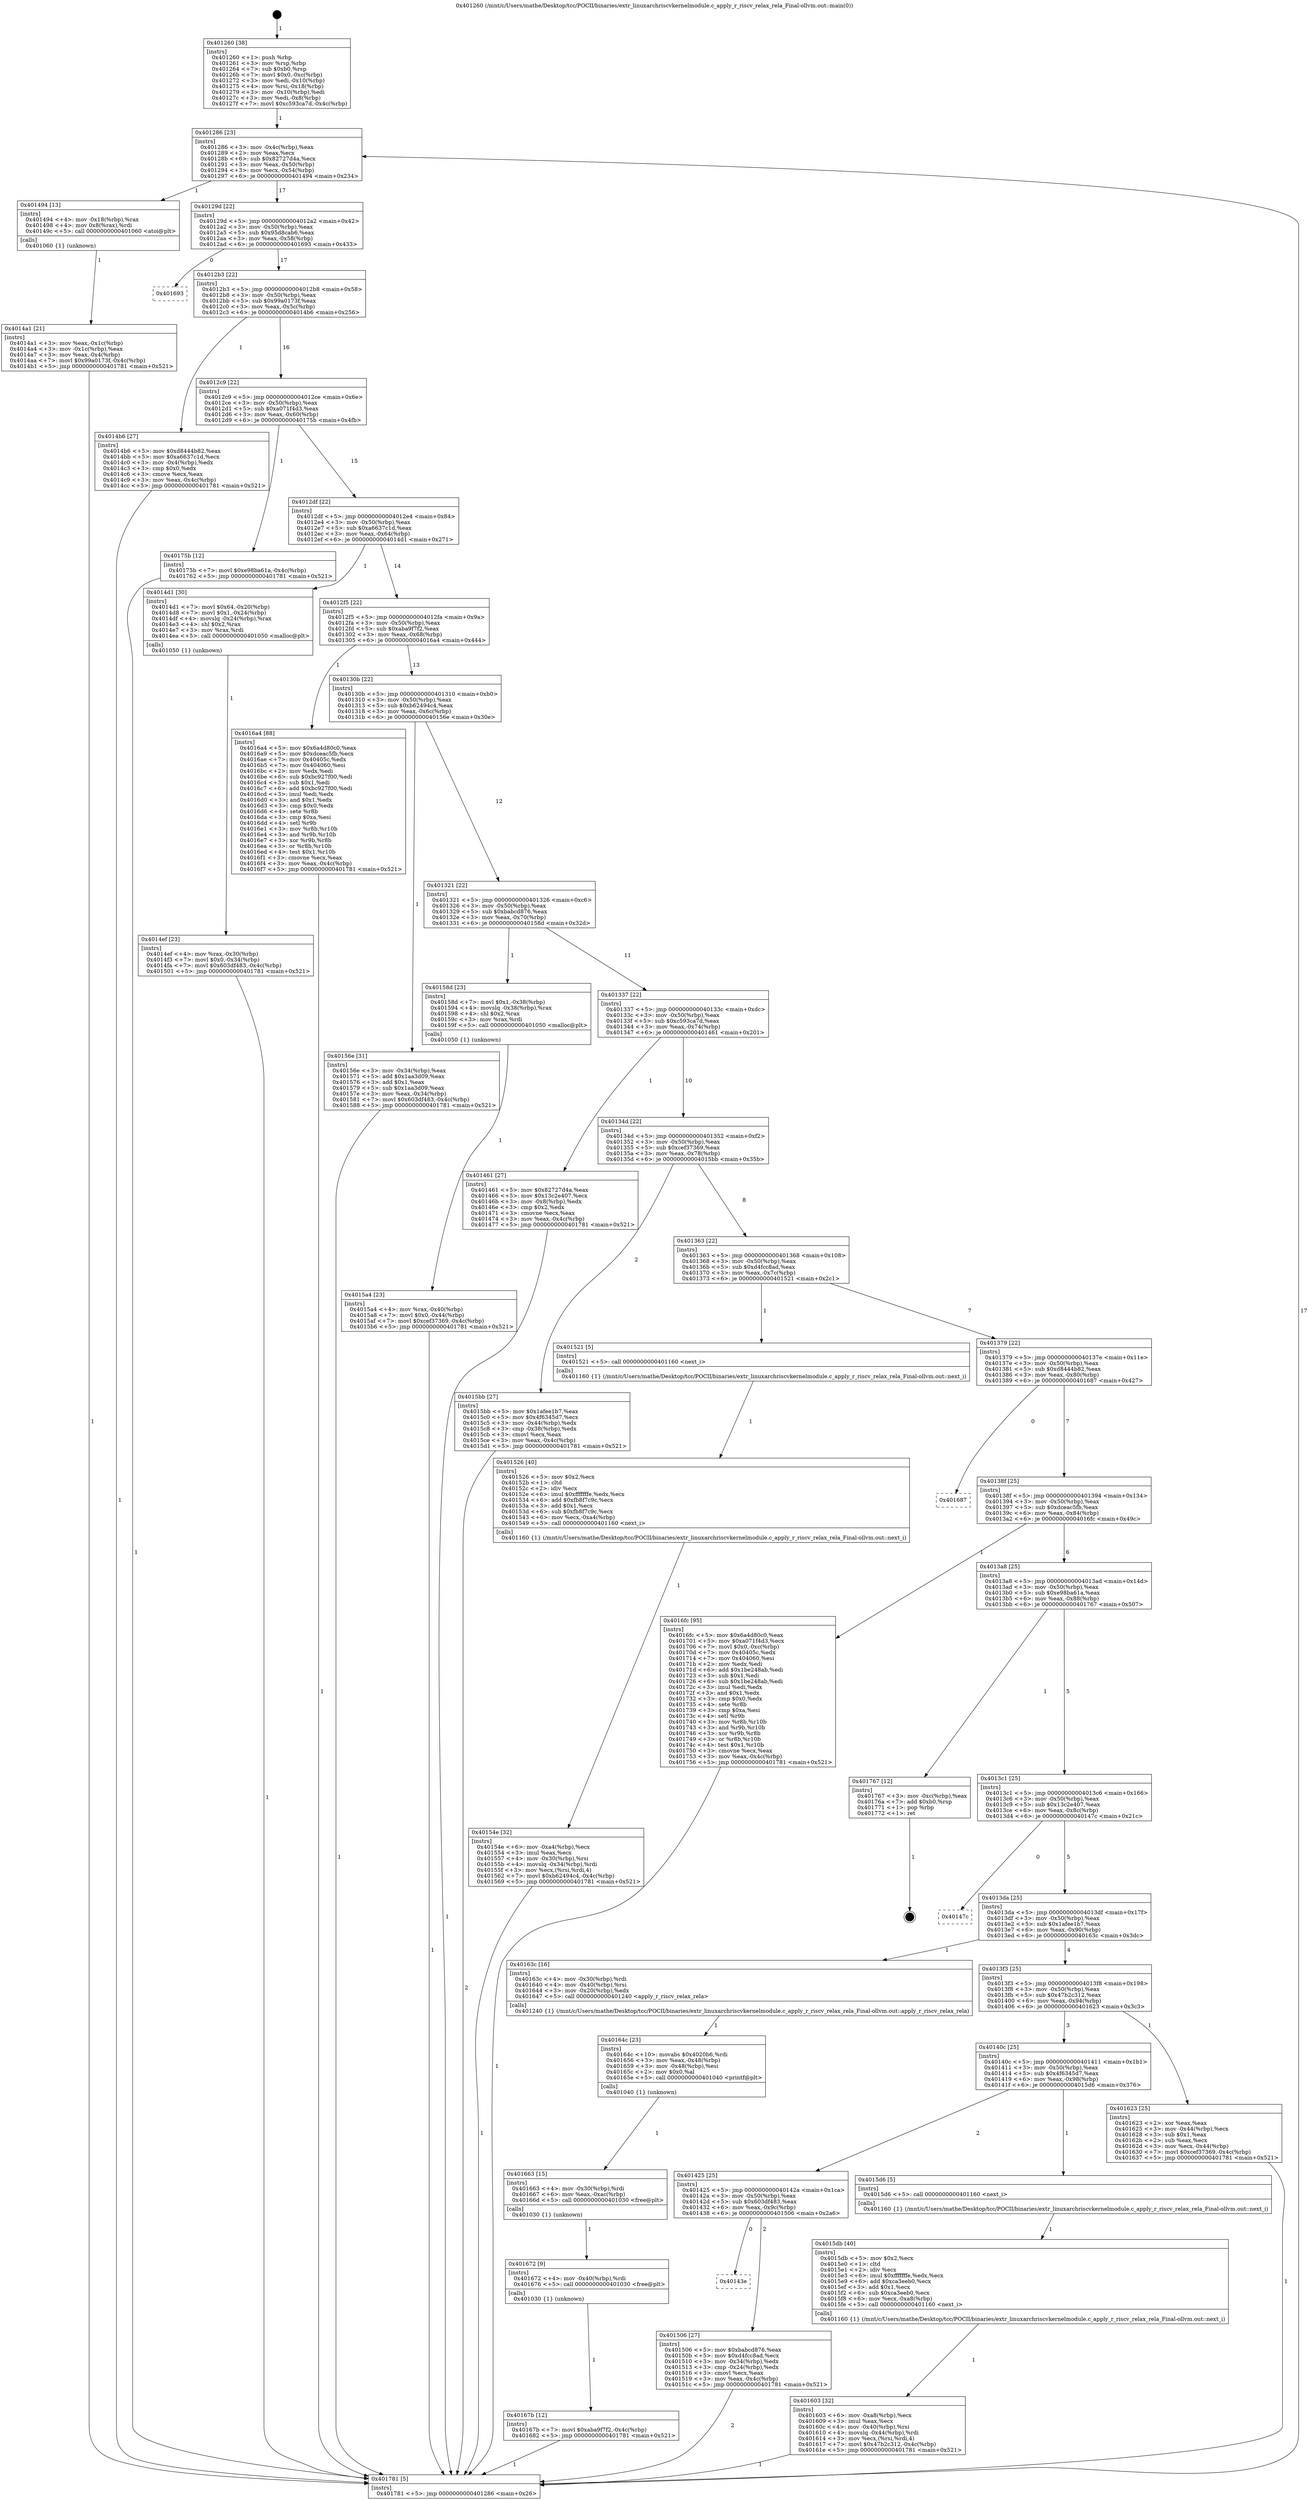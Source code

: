 digraph "0x401260" {
  label = "0x401260 (/mnt/c/Users/mathe/Desktop/tcc/POCII/binaries/extr_linuxarchriscvkernelmodule.c_apply_r_riscv_relax_rela_Final-ollvm.out::main(0))"
  labelloc = "t"
  node[shape=record]

  Entry [label="",width=0.3,height=0.3,shape=circle,fillcolor=black,style=filled]
  "0x401286" [label="{
     0x401286 [23]\l
     | [instrs]\l
     &nbsp;&nbsp;0x401286 \<+3\>: mov -0x4c(%rbp),%eax\l
     &nbsp;&nbsp;0x401289 \<+2\>: mov %eax,%ecx\l
     &nbsp;&nbsp;0x40128b \<+6\>: sub $0x82727d4a,%ecx\l
     &nbsp;&nbsp;0x401291 \<+3\>: mov %eax,-0x50(%rbp)\l
     &nbsp;&nbsp;0x401294 \<+3\>: mov %ecx,-0x54(%rbp)\l
     &nbsp;&nbsp;0x401297 \<+6\>: je 0000000000401494 \<main+0x234\>\l
  }"]
  "0x401494" [label="{
     0x401494 [13]\l
     | [instrs]\l
     &nbsp;&nbsp;0x401494 \<+4\>: mov -0x18(%rbp),%rax\l
     &nbsp;&nbsp;0x401498 \<+4\>: mov 0x8(%rax),%rdi\l
     &nbsp;&nbsp;0x40149c \<+5\>: call 0000000000401060 \<atoi@plt\>\l
     | [calls]\l
     &nbsp;&nbsp;0x401060 \{1\} (unknown)\l
  }"]
  "0x40129d" [label="{
     0x40129d [22]\l
     | [instrs]\l
     &nbsp;&nbsp;0x40129d \<+5\>: jmp 00000000004012a2 \<main+0x42\>\l
     &nbsp;&nbsp;0x4012a2 \<+3\>: mov -0x50(%rbp),%eax\l
     &nbsp;&nbsp;0x4012a5 \<+5\>: sub $0x95d8cab6,%eax\l
     &nbsp;&nbsp;0x4012aa \<+3\>: mov %eax,-0x58(%rbp)\l
     &nbsp;&nbsp;0x4012ad \<+6\>: je 0000000000401693 \<main+0x433\>\l
  }"]
  Exit [label="",width=0.3,height=0.3,shape=circle,fillcolor=black,style=filled,peripheries=2]
  "0x401693" [label="{
     0x401693\l
  }", style=dashed]
  "0x4012b3" [label="{
     0x4012b3 [22]\l
     | [instrs]\l
     &nbsp;&nbsp;0x4012b3 \<+5\>: jmp 00000000004012b8 \<main+0x58\>\l
     &nbsp;&nbsp;0x4012b8 \<+3\>: mov -0x50(%rbp),%eax\l
     &nbsp;&nbsp;0x4012bb \<+5\>: sub $0x99a0173f,%eax\l
     &nbsp;&nbsp;0x4012c0 \<+3\>: mov %eax,-0x5c(%rbp)\l
     &nbsp;&nbsp;0x4012c3 \<+6\>: je 00000000004014b6 \<main+0x256\>\l
  }"]
  "0x40167b" [label="{
     0x40167b [12]\l
     | [instrs]\l
     &nbsp;&nbsp;0x40167b \<+7\>: movl $0xaba9f7f2,-0x4c(%rbp)\l
     &nbsp;&nbsp;0x401682 \<+5\>: jmp 0000000000401781 \<main+0x521\>\l
  }"]
  "0x4014b6" [label="{
     0x4014b6 [27]\l
     | [instrs]\l
     &nbsp;&nbsp;0x4014b6 \<+5\>: mov $0xd8444b82,%eax\l
     &nbsp;&nbsp;0x4014bb \<+5\>: mov $0xa6637c1d,%ecx\l
     &nbsp;&nbsp;0x4014c0 \<+3\>: mov -0x4(%rbp),%edx\l
     &nbsp;&nbsp;0x4014c3 \<+3\>: cmp $0x0,%edx\l
     &nbsp;&nbsp;0x4014c6 \<+3\>: cmove %ecx,%eax\l
     &nbsp;&nbsp;0x4014c9 \<+3\>: mov %eax,-0x4c(%rbp)\l
     &nbsp;&nbsp;0x4014cc \<+5\>: jmp 0000000000401781 \<main+0x521\>\l
  }"]
  "0x4012c9" [label="{
     0x4012c9 [22]\l
     | [instrs]\l
     &nbsp;&nbsp;0x4012c9 \<+5\>: jmp 00000000004012ce \<main+0x6e\>\l
     &nbsp;&nbsp;0x4012ce \<+3\>: mov -0x50(%rbp),%eax\l
     &nbsp;&nbsp;0x4012d1 \<+5\>: sub $0xa071f4d3,%eax\l
     &nbsp;&nbsp;0x4012d6 \<+3\>: mov %eax,-0x60(%rbp)\l
     &nbsp;&nbsp;0x4012d9 \<+6\>: je 000000000040175b \<main+0x4fb\>\l
  }"]
  "0x401672" [label="{
     0x401672 [9]\l
     | [instrs]\l
     &nbsp;&nbsp;0x401672 \<+4\>: mov -0x40(%rbp),%rdi\l
     &nbsp;&nbsp;0x401676 \<+5\>: call 0000000000401030 \<free@plt\>\l
     | [calls]\l
     &nbsp;&nbsp;0x401030 \{1\} (unknown)\l
  }"]
  "0x40175b" [label="{
     0x40175b [12]\l
     | [instrs]\l
     &nbsp;&nbsp;0x40175b \<+7\>: movl $0xe98ba61a,-0x4c(%rbp)\l
     &nbsp;&nbsp;0x401762 \<+5\>: jmp 0000000000401781 \<main+0x521\>\l
  }"]
  "0x4012df" [label="{
     0x4012df [22]\l
     | [instrs]\l
     &nbsp;&nbsp;0x4012df \<+5\>: jmp 00000000004012e4 \<main+0x84\>\l
     &nbsp;&nbsp;0x4012e4 \<+3\>: mov -0x50(%rbp),%eax\l
     &nbsp;&nbsp;0x4012e7 \<+5\>: sub $0xa6637c1d,%eax\l
     &nbsp;&nbsp;0x4012ec \<+3\>: mov %eax,-0x64(%rbp)\l
     &nbsp;&nbsp;0x4012ef \<+6\>: je 00000000004014d1 \<main+0x271\>\l
  }"]
  "0x401663" [label="{
     0x401663 [15]\l
     | [instrs]\l
     &nbsp;&nbsp;0x401663 \<+4\>: mov -0x30(%rbp),%rdi\l
     &nbsp;&nbsp;0x401667 \<+6\>: mov %eax,-0xac(%rbp)\l
     &nbsp;&nbsp;0x40166d \<+5\>: call 0000000000401030 \<free@plt\>\l
     | [calls]\l
     &nbsp;&nbsp;0x401030 \{1\} (unknown)\l
  }"]
  "0x4014d1" [label="{
     0x4014d1 [30]\l
     | [instrs]\l
     &nbsp;&nbsp;0x4014d1 \<+7\>: movl $0x64,-0x20(%rbp)\l
     &nbsp;&nbsp;0x4014d8 \<+7\>: movl $0x1,-0x24(%rbp)\l
     &nbsp;&nbsp;0x4014df \<+4\>: movslq -0x24(%rbp),%rax\l
     &nbsp;&nbsp;0x4014e3 \<+4\>: shl $0x2,%rax\l
     &nbsp;&nbsp;0x4014e7 \<+3\>: mov %rax,%rdi\l
     &nbsp;&nbsp;0x4014ea \<+5\>: call 0000000000401050 \<malloc@plt\>\l
     | [calls]\l
     &nbsp;&nbsp;0x401050 \{1\} (unknown)\l
  }"]
  "0x4012f5" [label="{
     0x4012f5 [22]\l
     | [instrs]\l
     &nbsp;&nbsp;0x4012f5 \<+5\>: jmp 00000000004012fa \<main+0x9a\>\l
     &nbsp;&nbsp;0x4012fa \<+3\>: mov -0x50(%rbp),%eax\l
     &nbsp;&nbsp;0x4012fd \<+5\>: sub $0xaba9f7f2,%eax\l
     &nbsp;&nbsp;0x401302 \<+3\>: mov %eax,-0x68(%rbp)\l
     &nbsp;&nbsp;0x401305 \<+6\>: je 00000000004016a4 \<main+0x444\>\l
  }"]
  "0x40164c" [label="{
     0x40164c [23]\l
     | [instrs]\l
     &nbsp;&nbsp;0x40164c \<+10\>: movabs $0x4020b6,%rdi\l
     &nbsp;&nbsp;0x401656 \<+3\>: mov %eax,-0x48(%rbp)\l
     &nbsp;&nbsp;0x401659 \<+3\>: mov -0x48(%rbp),%esi\l
     &nbsp;&nbsp;0x40165c \<+2\>: mov $0x0,%al\l
     &nbsp;&nbsp;0x40165e \<+5\>: call 0000000000401040 \<printf@plt\>\l
     | [calls]\l
     &nbsp;&nbsp;0x401040 \{1\} (unknown)\l
  }"]
  "0x4016a4" [label="{
     0x4016a4 [88]\l
     | [instrs]\l
     &nbsp;&nbsp;0x4016a4 \<+5\>: mov $0x6a4d80c0,%eax\l
     &nbsp;&nbsp;0x4016a9 \<+5\>: mov $0xdceac5fb,%ecx\l
     &nbsp;&nbsp;0x4016ae \<+7\>: mov 0x40405c,%edx\l
     &nbsp;&nbsp;0x4016b5 \<+7\>: mov 0x404060,%esi\l
     &nbsp;&nbsp;0x4016bc \<+2\>: mov %edx,%edi\l
     &nbsp;&nbsp;0x4016be \<+6\>: sub $0xbc927f00,%edi\l
     &nbsp;&nbsp;0x4016c4 \<+3\>: sub $0x1,%edi\l
     &nbsp;&nbsp;0x4016c7 \<+6\>: add $0xbc927f00,%edi\l
     &nbsp;&nbsp;0x4016cd \<+3\>: imul %edi,%edx\l
     &nbsp;&nbsp;0x4016d0 \<+3\>: and $0x1,%edx\l
     &nbsp;&nbsp;0x4016d3 \<+3\>: cmp $0x0,%edx\l
     &nbsp;&nbsp;0x4016d6 \<+4\>: sete %r8b\l
     &nbsp;&nbsp;0x4016da \<+3\>: cmp $0xa,%esi\l
     &nbsp;&nbsp;0x4016dd \<+4\>: setl %r9b\l
     &nbsp;&nbsp;0x4016e1 \<+3\>: mov %r8b,%r10b\l
     &nbsp;&nbsp;0x4016e4 \<+3\>: and %r9b,%r10b\l
     &nbsp;&nbsp;0x4016e7 \<+3\>: xor %r9b,%r8b\l
     &nbsp;&nbsp;0x4016ea \<+3\>: or %r8b,%r10b\l
     &nbsp;&nbsp;0x4016ed \<+4\>: test $0x1,%r10b\l
     &nbsp;&nbsp;0x4016f1 \<+3\>: cmovne %ecx,%eax\l
     &nbsp;&nbsp;0x4016f4 \<+3\>: mov %eax,-0x4c(%rbp)\l
     &nbsp;&nbsp;0x4016f7 \<+5\>: jmp 0000000000401781 \<main+0x521\>\l
  }"]
  "0x40130b" [label="{
     0x40130b [22]\l
     | [instrs]\l
     &nbsp;&nbsp;0x40130b \<+5\>: jmp 0000000000401310 \<main+0xb0\>\l
     &nbsp;&nbsp;0x401310 \<+3\>: mov -0x50(%rbp),%eax\l
     &nbsp;&nbsp;0x401313 \<+5\>: sub $0xb62494c4,%eax\l
     &nbsp;&nbsp;0x401318 \<+3\>: mov %eax,-0x6c(%rbp)\l
     &nbsp;&nbsp;0x40131b \<+6\>: je 000000000040156e \<main+0x30e\>\l
  }"]
  "0x401603" [label="{
     0x401603 [32]\l
     | [instrs]\l
     &nbsp;&nbsp;0x401603 \<+6\>: mov -0xa8(%rbp),%ecx\l
     &nbsp;&nbsp;0x401609 \<+3\>: imul %eax,%ecx\l
     &nbsp;&nbsp;0x40160c \<+4\>: mov -0x40(%rbp),%rsi\l
     &nbsp;&nbsp;0x401610 \<+4\>: movslq -0x44(%rbp),%rdi\l
     &nbsp;&nbsp;0x401614 \<+3\>: mov %ecx,(%rsi,%rdi,4)\l
     &nbsp;&nbsp;0x401617 \<+7\>: movl $0x47b2c312,-0x4c(%rbp)\l
     &nbsp;&nbsp;0x40161e \<+5\>: jmp 0000000000401781 \<main+0x521\>\l
  }"]
  "0x40156e" [label="{
     0x40156e [31]\l
     | [instrs]\l
     &nbsp;&nbsp;0x40156e \<+3\>: mov -0x34(%rbp),%eax\l
     &nbsp;&nbsp;0x401571 \<+5\>: add $0x1aa3d09,%eax\l
     &nbsp;&nbsp;0x401576 \<+3\>: add $0x1,%eax\l
     &nbsp;&nbsp;0x401579 \<+5\>: sub $0x1aa3d09,%eax\l
     &nbsp;&nbsp;0x40157e \<+3\>: mov %eax,-0x34(%rbp)\l
     &nbsp;&nbsp;0x401581 \<+7\>: movl $0x603df483,-0x4c(%rbp)\l
     &nbsp;&nbsp;0x401588 \<+5\>: jmp 0000000000401781 \<main+0x521\>\l
  }"]
  "0x401321" [label="{
     0x401321 [22]\l
     | [instrs]\l
     &nbsp;&nbsp;0x401321 \<+5\>: jmp 0000000000401326 \<main+0xc6\>\l
     &nbsp;&nbsp;0x401326 \<+3\>: mov -0x50(%rbp),%eax\l
     &nbsp;&nbsp;0x401329 \<+5\>: sub $0xbabcd876,%eax\l
     &nbsp;&nbsp;0x40132e \<+3\>: mov %eax,-0x70(%rbp)\l
     &nbsp;&nbsp;0x401331 \<+6\>: je 000000000040158d \<main+0x32d\>\l
  }"]
  "0x4015db" [label="{
     0x4015db [40]\l
     | [instrs]\l
     &nbsp;&nbsp;0x4015db \<+5\>: mov $0x2,%ecx\l
     &nbsp;&nbsp;0x4015e0 \<+1\>: cltd\l
     &nbsp;&nbsp;0x4015e1 \<+2\>: idiv %ecx\l
     &nbsp;&nbsp;0x4015e3 \<+6\>: imul $0xfffffffe,%edx,%ecx\l
     &nbsp;&nbsp;0x4015e9 \<+6\>: add $0xca3eeb0,%ecx\l
     &nbsp;&nbsp;0x4015ef \<+3\>: add $0x1,%ecx\l
     &nbsp;&nbsp;0x4015f2 \<+6\>: sub $0xca3eeb0,%ecx\l
     &nbsp;&nbsp;0x4015f8 \<+6\>: mov %ecx,-0xa8(%rbp)\l
     &nbsp;&nbsp;0x4015fe \<+5\>: call 0000000000401160 \<next_i\>\l
     | [calls]\l
     &nbsp;&nbsp;0x401160 \{1\} (/mnt/c/Users/mathe/Desktop/tcc/POCII/binaries/extr_linuxarchriscvkernelmodule.c_apply_r_riscv_relax_rela_Final-ollvm.out::next_i)\l
  }"]
  "0x40158d" [label="{
     0x40158d [23]\l
     | [instrs]\l
     &nbsp;&nbsp;0x40158d \<+7\>: movl $0x1,-0x38(%rbp)\l
     &nbsp;&nbsp;0x401594 \<+4\>: movslq -0x38(%rbp),%rax\l
     &nbsp;&nbsp;0x401598 \<+4\>: shl $0x2,%rax\l
     &nbsp;&nbsp;0x40159c \<+3\>: mov %rax,%rdi\l
     &nbsp;&nbsp;0x40159f \<+5\>: call 0000000000401050 \<malloc@plt\>\l
     | [calls]\l
     &nbsp;&nbsp;0x401050 \{1\} (unknown)\l
  }"]
  "0x401337" [label="{
     0x401337 [22]\l
     | [instrs]\l
     &nbsp;&nbsp;0x401337 \<+5\>: jmp 000000000040133c \<main+0xdc\>\l
     &nbsp;&nbsp;0x40133c \<+3\>: mov -0x50(%rbp),%eax\l
     &nbsp;&nbsp;0x40133f \<+5\>: sub $0xc593ca7d,%eax\l
     &nbsp;&nbsp;0x401344 \<+3\>: mov %eax,-0x74(%rbp)\l
     &nbsp;&nbsp;0x401347 \<+6\>: je 0000000000401461 \<main+0x201\>\l
  }"]
  "0x4015a4" [label="{
     0x4015a4 [23]\l
     | [instrs]\l
     &nbsp;&nbsp;0x4015a4 \<+4\>: mov %rax,-0x40(%rbp)\l
     &nbsp;&nbsp;0x4015a8 \<+7\>: movl $0x0,-0x44(%rbp)\l
     &nbsp;&nbsp;0x4015af \<+7\>: movl $0xcef37369,-0x4c(%rbp)\l
     &nbsp;&nbsp;0x4015b6 \<+5\>: jmp 0000000000401781 \<main+0x521\>\l
  }"]
  "0x401461" [label="{
     0x401461 [27]\l
     | [instrs]\l
     &nbsp;&nbsp;0x401461 \<+5\>: mov $0x82727d4a,%eax\l
     &nbsp;&nbsp;0x401466 \<+5\>: mov $0x13c2e407,%ecx\l
     &nbsp;&nbsp;0x40146b \<+3\>: mov -0x8(%rbp),%edx\l
     &nbsp;&nbsp;0x40146e \<+3\>: cmp $0x2,%edx\l
     &nbsp;&nbsp;0x401471 \<+3\>: cmovne %ecx,%eax\l
     &nbsp;&nbsp;0x401474 \<+3\>: mov %eax,-0x4c(%rbp)\l
     &nbsp;&nbsp;0x401477 \<+5\>: jmp 0000000000401781 \<main+0x521\>\l
  }"]
  "0x40134d" [label="{
     0x40134d [22]\l
     | [instrs]\l
     &nbsp;&nbsp;0x40134d \<+5\>: jmp 0000000000401352 \<main+0xf2\>\l
     &nbsp;&nbsp;0x401352 \<+3\>: mov -0x50(%rbp),%eax\l
     &nbsp;&nbsp;0x401355 \<+5\>: sub $0xcef37369,%eax\l
     &nbsp;&nbsp;0x40135a \<+3\>: mov %eax,-0x78(%rbp)\l
     &nbsp;&nbsp;0x40135d \<+6\>: je 00000000004015bb \<main+0x35b\>\l
  }"]
  "0x401781" [label="{
     0x401781 [5]\l
     | [instrs]\l
     &nbsp;&nbsp;0x401781 \<+5\>: jmp 0000000000401286 \<main+0x26\>\l
  }"]
  "0x401260" [label="{
     0x401260 [38]\l
     | [instrs]\l
     &nbsp;&nbsp;0x401260 \<+1\>: push %rbp\l
     &nbsp;&nbsp;0x401261 \<+3\>: mov %rsp,%rbp\l
     &nbsp;&nbsp;0x401264 \<+7\>: sub $0xb0,%rsp\l
     &nbsp;&nbsp;0x40126b \<+7\>: movl $0x0,-0xc(%rbp)\l
     &nbsp;&nbsp;0x401272 \<+3\>: mov %edi,-0x10(%rbp)\l
     &nbsp;&nbsp;0x401275 \<+4\>: mov %rsi,-0x18(%rbp)\l
     &nbsp;&nbsp;0x401279 \<+3\>: mov -0x10(%rbp),%edi\l
     &nbsp;&nbsp;0x40127c \<+3\>: mov %edi,-0x8(%rbp)\l
     &nbsp;&nbsp;0x40127f \<+7\>: movl $0xc593ca7d,-0x4c(%rbp)\l
  }"]
  "0x4014a1" [label="{
     0x4014a1 [21]\l
     | [instrs]\l
     &nbsp;&nbsp;0x4014a1 \<+3\>: mov %eax,-0x1c(%rbp)\l
     &nbsp;&nbsp;0x4014a4 \<+3\>: mov -0x1c(%rbp),%eax\l
     &nbsp;&nbsp;0x4014a7 \<+3\>: mov %eax,-0x4(%rbp)\l
     &nbsp;&nbsp;0x4014aa \<+7\>: movl $0x99a0173f,-0x4c(%rbp)\l
     &nbsp;&nbsp;0x4014b1 \<+5\>: jmp 0000000000401781 \<main+0x521\>\l
  }"]
  "0x4014ef" [label="{
     0x4014ef [23]\l
     | [instrs]\l
     &nbsp;&nbsp;0x4014ef \<+4\>: mov %rax,-0x30(%rbp)\l
     &nbsp;&nbsp;0x4014f3 \<+7\>: movl $0x0,-0x34(%rbp)\l
     &nbsp;&nbsp;0x4014fa \<+7\>: movl $0x603df483,-0x4c(%rbp)\l
     &nbsp;&nbsp;0x401501 \<+5\>: jmp 0000000000401781 \<main+0x521\>\l
  }"]
  "0x40154e" [label="{
     0x40154e [32]\l
     | [instrs]\l
     &nbsp;&nbsp;0x40154e \<+6\>: mov -0xa4(%rbp),%ecx\l
     &nbsp;&nbsp;0x401554 \<+3\>: imul %eax,%ecx\l
     &nbsp;&nbsp;0x401557 \<+4\>: mov -0x30(%rbp),%rsi\l
     &nbsp;&nbsp;0x40155b \<+4\>: movslq -0x34(%rbp),%rdi\l
     &nbsp;&nbsp;0x40155f \<+3\>: mov %ecx,(%rsi,%rdi,4)\l
     &nbsp;&nbsp;0x401562 \<+7\>: movl $0xb62494c4,-0x4c(%rbp)\l
     &nbsp;&nbsp;0x401569 \<+5\>: jmp 0000000000401781 \<main+0x521\>\l
  }"]
  "0x4015bb" [label="{
     0x4015bb [27]\l
     | [instrs]\l
     &nbsp;&nbsp;0x4015bb \<+5\>: mov $0x1afee1b7,%eax\l
     &nbsp;&nbsp;0x4015c0 \<+5\>: mov $0x4f6345d7,%ecx\l
     &nbsp;&nbsp;0x4015c5 \<+3\>: mov -0x44(%rbp),%edx\l
     &nbsp;&nbsp;0x4015c8 \<+3\>: cmp -0x38(%rbp),%edx\l
     &nbsp;&nbsp;0x4015cb \<+3\>: cmovl %ecx,%eax\l
     &nbsp;&nbsp;0x4015ce \<+3\>: mov %eax,-0x4c(%rbp)\l
     &nbsp;&nbsp;0x4015d1 \<+5\>: jmp 0000000000401781 \<main+0x521\>\l
  }"]
  "0x401363" [label="{
     0x401363 [22]\l
     | [instrs]\l
     &nbsp;&nbsp;0x401363 \<+5\>: jmp 0000000000401368 \<main+0x108\>\l
     &nbsp;&nbsp;0x401368 \<+3\>: mov -0x50(%rbp),%eax\l
     &nbsp;&nbsp;0x40136b \<+5\>: sub $0xd4fcc8ad,%eax\l
     &nbsp;&nbsp;0x401370 \<+3\>: mov %eax,-0x7c(%rbp)\l
     &nbsp;&nbsp;0x401373 \<+6\>: je 0000000000401521 \<main+0x2c1\>\l
  }"]
  "0x401526" [label="{
     0x401526 [40]\l
     | [instrs]\l
     &nbsp;&nbsp;0x401526 \<+5\>: mov $0x2,%ecx\l
     &nbsp;&nbsp;0x40152b \<+1\>: cltd\l
     &nbsp;&nbsp;0x40152c \<+2\>: idiv %ecx\l
     &nbsp;&nbsp;0x40152e \<+6\>: imul $0xfffffffe,%edx,%ecx\l
     &nbsp;&nbsp;0x401534 \<+6\>: add $0xfb8f7c9c,%ecx\l
     &nbsp;&nbsp;0x40153a \<+3\>: add $0x1,%ecx\l
     &nbsp;&nbsp;0x40153d \<+6\>: sub $0xfb8f7c9c,%ecx\l
     &nbsp;&nbsp;0x401543 \<+6\>: mov %ecx,-0xa4(%rbp)\l
     &nbsp;&nbsp;0x401549 \<+5\>: call 0000000000401160 \<next_i\>\l
     | [calls]\l
     &nbsp;&nbsp;0x401160 \{1\} (/mnt/c/Users/mathe/Desktop/tcc/POCII/binaries/extr_linuxarchriscvkernelmodule.c_apply_r_riscv_relax_rela_Final-ollvm.out::next_i)\l
  }"]
  "0x401521" [label="{
     0x401521 [5]\l
     | [instrs]\l
     &nbsp;&nbsp;0x401521 \<+5\>: call 0000000000401160 \<next_i\>\l
     | [calls]\l
     &nbsp;&nbsp;0x401160 \{1\} (/mnt/c/Users/mathe/Desktop/tcc/POCII/binaries/extr_linuxarchriscvkernelmodule.c_apply_r_riscv_relax_rela_Final-ollvm.out::next_i)\l
  }"]
  "0x401379" [label="{
     0x401379 [22]\l
     | [instrs]\l
     &nbsp;&nbsp;0x401379 \<+5\>: jmp 000000000040137e \<main+0x11e\>\l
     &nbsp;&nbsp;0x40137e \<+3\>: mov -0x50(%rbp),%eax\l
     &nbsp;&nbsp;0x401381 \<+5\>: sub $0xd8444b82,%eax\l
     &nbsp;&nbsp;0x401386 \<+3\>: mov %eax,-0x80(%rbp)\l
     &nbsp;&nbsp;0x401389 \<+6\>: je 0000000000401687 \<main+0x427\>\l
  }"]
  "0x40143e" [label="{
     0x40143e\l
  }", style=dashed]
  "0x401687" [label="{
     0x401687\l
  }", style=dashed]
  "0x40138f" [label="{
     0x40138f [25]\l
     | [instrs]\l
     &nbsp;&nbsp;0x40138f \<+5\>: jmp 0000000000401394 \<main+0x134\>\l
     &nbsp;&nbsp;0x401394 \<+3\>: mov -0x50(%rbp),%eax\l
     &nbsp;&nbsp;0x401397 \<+5\>: sub $0xdceac5fb,%eax\l
     &nbsp;&nbsp;0x40139c \<+6\>: mov %eax,-0x84(%rbp)\l
     &nbsp;&nbsp;0x4013a2 \<+6\>: je 00000000004016fc \<main+0x49c\>\l
  }"]
  "0x401506" [label="{
     0x401506 [27]\l
     | [instrs]\l
     &nbsp;&nbsp;0x401506 \<+5\>: mov $0xbabcd876,%eax\l
     &nbsp;&nbsp;0x40150b \<+5\>: mov $0xd4fcc8ad,%ecx\l
     &nbsp;&nbsp;0x401510 \<+3\>: mov -0x34(%rbp),%edx\l
     &nbsp;&nbsp;0x401513 \<+3\>: cmp -0x24(%rbp),%edx\l
     &nbsp;&nbsp;0x401516 \<+3\>: cmovl %ecx,%eax\l
     &nbsp;&nbsp;0x401519 \<+3\>: mov %eax,-0x4c(%rbp)\l
     &nbsp;&nbsp;0x40151c \<+5\>: jmp 0000000000401781 \<main+0x521\>\l
  }"]
  "0x4016fc" [label="{
     0x4016fc [95]\l
     | [instrs]\l
     &nbsp;&nbsp;0x4016fc \<+5\>: mov $0x6a4d80c0,%eax\l
     &nbsp;&nbsp;0x401701 \<+5\>: mov $0xa071f4d3,%ecx\l
     &nbsp;&nbsp;0x401706 \<+7\>: movl $0x0,-0xc(%rbp)\l
     &nbsp;&nbsp;0x40170d \<+7\>: mov 0x40405c,%edx\l
     &nbsp;&nbsp;0x401714 \<+7\>: mov 0x404060,%esi\l
     &nbsp;&nbsp;0x40171b \<+2\>: mov %edx,%edi\l
     &nbsp;&nbsp;0x40171d \<+6\>: add $0x1be248ab,%edi\l
     &nbsp;&nbsp;0x401723 \<+3\>: sub $0x1,%edi\l
     &nbsp;&nbsp;0x401726 \<+6\>: sub $0x1be248ab,%edi\l
     &nbsp;&nbsp;0x40172c \<+3\>: imul %edi,%edx\l
     &nbsp;&nbsp;0x40172f \<+3\>: and $0x1,%edx\l
     &nbsp;&nbsp;0x401732 \<+3\>: cmp $0x0,%edx\l
     &nbsp;&nbsp;0x401735 \<+4\>: sete %r8b\l
     &nbsp;&nbsp;0x401739 \<+3\>: cmp $0xa,%esi\l
     &nbsp;&nbsp;0x40173c \<+4\>: setl %r9b\l
     &nbsp;&nbsp;0x401740 \<+3\>: mov %r8b,%r10b\l
     &nbsp;&nbsp;0x401743 \<+3\>: and %r9b,%r10b\l
     &nbsp;&nbsp;0x401746 \<+3\>: xor %r9b,%r8b\l
     &nbsp;&nbsp;0x401749 \<+3\>: or %r8b,%r10b\l
     &nbsp;&nbsp;0x40174c \<+4\>: test $0x1,%r10b\l
     &nbsp;&nbsp;0x401750 \<+3\>: cmovne %ecx,%eax\l
     &nbsp;&nbsp;0x401753 \<+3\>: mov %eax,-0x4c(%rbp)\l
     &nbsp;&nbsp;0x401756 \<+5\>: jmp 0000000000401781 \<main+0x521\>\l
  }"]
  "0x4013a8" [label="{
     0x4013a8 [25]\l
     | [instrs]\l
     &nbsp;&nbsp;0x4013a8 \<+5\>: jmp 00000000004013ad \<main+0x14d\>\l
     &nbsp;&nbsp;0x4013ad \<+3\>: mov -0x50(%rbp),%eax\l
     &nbsp;&nbsp;0x4013b0 \<+5\>: sub $0xe98ba61a,%eax\l
     &nbsp;&nbsp;0x4013b5 \<+6\>: mov %eax,-0x88(%rbp)\l
     &nbsp;&nbsp;0x4013bb \<+6\>: je 0000000000401767 \<main+0x507\>\l
  }"]
  "0x401425" [label="{
     0x401425 [25]\l
     | [instrs]\l
     &nbsp;&nbsp;0x401425 \<+5\>: jmp 000000000040142a \<main+0x1ca\>\l
     &nbsp;&nbsp;0x40142a \<+3\>: mov -0x50(%rbp),%eax\l
     &nbsp;&nbsp;0x40142d \<+5\>: sub $0x603df483,%eax\l
     &nbsp;&nbsp;0x401432 \<+6\>: mov %eax,-0x9c(%rbp)\l
     &nbsp;&nbsp;0x401438 \<+6\>: je 0000000000401506 \<main+0x2a6\>\l
  }"]
  "0x401767" [label="{
     0x401767 [12]\l
     | [instrs]\l
     &nbsp;&nbsp;0x401767 \<+3\>: mov -0xc(%rbp),%eax\l
     &nbsp;&nbsp;0x40176a \<+7\>: add $0xb0,%rsp\l
     &nbsp;&nbsp;0x401771 \<+1\>: pop %rbp\l
     &nbsp;&nbsp;0x401772 \<+1\>: ret\l
  }"]
  "0x4013c1" [label="{
     0x4013c1 [25]\l
     | [instrs]\l
     &nbsp;&nbsp;0x4013c1 \<+5\>: jmp 00000000004013c6 \<main+0x166\>\l
     &nbsp;&nbsp;0x4013c6 \<+3\>: mov -0x50(%rbp),%eax\l
     &nbsp;&nbsp;0x4013c9 \<+5\>: sub $0x13c2e407,%eax\l
     &nbsp;&nbsp;0x4013ce \<+6\>: mov %eax,-0x8c(%rbp)\l
     &nbsp;&nbsp;0x4013d4 \<+6\>: je 000000000040147c \<main+0x21c\>\l
  }"]
  "0x4015d6" [label="{
     0x4015d6 [5]\l
     | [instrs]\l
     &nbsp;&nbsp;0x4015d6 \<+5\>: call 0000000000401160 \<next_i\>\l
     | [calls]\l
     &nbsp;&nbsp;0x401160 \{1\} (/mnt/c/Users/mathe/Desktop/tcc/POCII/binaries/extr_linuxarchriscvkernelmodule.c_apply_r_riscv_relax_rela_Final-ollvm.out::next_i)\l
  }"]
  "0x40147c" [label="{
     0x40147c\l
  }", style=dashed]
  "0x4013da" [label="{
     0x4013da [25]\l
     | [instrs]\l
     &nbsp;&nbsp;0x4013da \<+5\>: jmp 00000000004013df \<main+0x17f\>\l
     &nbsp;&nbsp;0x4013df \<+3\>: mov -0x50(%rbp),%eax\l
     &nbsp;&nbsp;0x4013e2 \<+5\>: sub $0x1afee1b7,%eax\l
     &nbsp;&nbsp;0x4013e7 \<+6\>: mov %eax,-0x90(%rbp)\l
     &nbsp;&nbsp;0x4013ed \<+6\>: je 000000000040163c \<main+0x3dc\>\l
  }"]
  "0x40140c" [label="{
     0x40140c [25]\l
     | [instrs]\l
     &nbsp;&nbsp;0x40140c \<+5\>: jmp 0000000000401411 \<main+0x1b1\>\l
     &nbsp;&nbsp;0x401411 \<+3\>: mov -0x50(%rbp),%eax\l
     &nbsp;&nbsp;0x401414 \<+5\>: sub $0x4f6345d7,%eax\l
     &nbsp;&nbsp;0x401419 \<+6\>: mov %eax,-0x98(%rbp)\l
     &nbsp;&nbsp;0x40141f \<+6\>: je 00000000004015d6 \<main+0x376\>\l
  }"]
  "0x40163c" [label="{
     0x40163c [16]\l
     | [instrs]\l
     &nbsp;&nbsp;0x40163c \<+4\>: mov -0x30(%rbp),%rdi\l
     &nbsp;&nbsp;0x401640 \<+4\>: mov -0x40(%rbp),%rsi\l
     &nbsp;&nbsp;0x401644 \<+3\>: mov -0x20(%rbp),%edx\l
     &nbsp;&nbsp;0x401647 \<+5\>: call 0000000000401240 \<apply_r_riscv_relax_rela\>\l
     | [calls]\l
     &nbsp;&nbsp;0x401240 \{1\} (/mnt/c/Users/mathe/Desktop/tcc/POCII/binaries/extr_linuxarchriscvkernelmodule.c_apply_r_riscv_relax_rela_Final-ollvm.out::apply_r_riscv_relax_rela)\l
  }"]
  "0x4013f3" [label="{
     0x4013f3 [25]\l
     | [instrs]\l
     &nbsp;&nbsp;0x4013f3 \<+5\>: jmp 00000000004013f8 \<main+0x198\>\l
     &nbsp;&nbsp;0x4013f8 \<+3\>: mov -0x50(%rbp),%eax\l
     &nbsp;&nbsp;0x4013fb \<+5\>: sub $0x47b2c312,%eax\l
     &nbsp;&nbsp;0x401400 \<+6\>: mov %eax,-0x94(%rbp)\l
     &nbsp;&nbsp;0x401406 \<+6\>: je 0000000000401623 \<main+0x3c3\>\l
  }"]
  "0x401623" [label="{
     0x401623 [25]\l
     | [instrs]\l
     &nbsp;&nbsp;0x401623 \<+2\>: xor %eax,%eax\l
     &nbsp;&nbsp;0x401625 \<+3\>: mov -0x44(%rbp),%ecx\l
     &nbsp;&nbsp;0x401628 \<+3\>: sub $0x1,%eax\l
     &nbsp;&nbsp;0x40162b \<+2\>: sub %eax,%ecx\l
     &nbsp;&nbsp;0x40162d \<+3\>: mov %ecx,-0x44(%rbp)\l
     &nbsp;&nbsp;0x401630 \<+7\>: movl $0xcef37369,-0x4c(%rbp)\l
     &nbsp;&nbsp;0x401637 \<+5\>: jmp 0000000000401781 \<main+0x521\>\l
  }"]
  Entry -> "0x401260" [label=" 1"]
  "0x401286" -> "0x401494" [label=" 1"]
  "0x401286" -> "0x40129d" [label=" 17"]
  "0x401767" -> Exit [label=" 1"]
  "0x40129d" -> "0x401693" [label=" 0"]
  "0x40129d" -> "0x4012b3" [label=" 17"]
  "0x40175b" -> "0x401781" [label=" 1"]
  "0x4012b3" -> "0x4014b6" [label=" 1"]
  "0x4012b3" -> "0x4012c9" [label=" 16"]
  "0x4016fc" -> "0x401781" [label=" 1"]
  "0x4012c9" -> "0x40175b" [label=" 1"]
  "0x4012c9" -> "0x4012df" [label=" 15"]
  "0x4016a4" -> "0x401781" [label=" 1"]
  "0x4012df" -> "0x4014d1" [label=" 1"]
  "0x4012df" -> "0x4012f5" [label=" 14"]
  "0x40167b" -> "0x401781" [label=" 1"]
  "0x4012f5" -> "0x4016a4" [label=" 1"]
  "0x4012f5" -> "0x40130b" [label=" 13"]
  "0x401672" -> "0x40167b" [label=" 1"]
  "0x40130b" -> "0x40156e" [label=" 1"]
  "0x40130b" -> "0x401321" [label=" 12"]
  "0x401663" -> "0x401672" [label=" 1"]
  "0x401321" -> "0x40158d" [label=" 1"]
  "0x401321" -> "0x401337" [label=" 11"]
  "0x40164c" -> "0x401663" [label=" 1"]
  "0x401337" -> "0x401461" [label=" 1"]
  "0x401337" -> "0x40134d" [label=" 10"]
  "0x401461" -> "0x401781" [label=" 1"]
  "0x401260" -> "0x401286" [label=" 1"]
  "0x401781" -> "0x401286" [label=" 17"]
  "0x401494" -> "0x4014a1" [label=" 1"]
  "0x4014a1" -> "0x401781" [label=" 1"]
  "0x4014b6" -> "0x401781" [label=" 1"]
  "0x4014d1" -> "0x4014ef" [label=" 1"]
  "0x4014ef" -> "0x401781" [label=" 1"]
  "0x40163c" -> "0x40164c" [label=" 1"]
  "0x40134d" -> "0x4015bb" [label=" 2"]
  "0x40134d" -> "0x401363" [label=" 8"]
  "0x401623" -> "0x401781" [label=" 1"]
  "0x401363" -> "0x401521" [label=" 1"]
  "0x401363" -> "0x401379" [label=" 7"]
  "0x401603" -> "0x401781" [label=" 1"]
  "0x401379" -> "0x401687" [label=" 0"]
  "0x401379" -> "0x40138f" [label=" 7"]
  "0x4015db" -> "0x401603" [label=" 1"]
  "0x40138f" -> "0x4016fc" [label=" 1"]
  "0x40138f" -> "0x4013a8" [label=" 6"]
  "0x4015d6" -> "0x4015db" [label=" 1"]
  "0x4013a8" -> "0x401767" [label=" 1"]
  "0x4013a8" -> "0x4013c1" [label=" 5"]
  "0x4015a4" -> "0x401781" [label=" 1"]
  "0x4013c1" -> "0x40147c" [label=" 0"]
  "0x4013c1" -> "0x4013da" [label=" 5"]
  "0x40158d" -> "0x4015a4" [label=" 1"]
  "0x4013da" -> "0x40163c" [label=" 1"]
  "0x4013da" -> "0x4013f3" [label=" 4"]
  "0x40154e" -> "0x401781" [label=" 1"]
  "0x4013f3" -> "0x401623" [label=" 1"]
  "0x4013f3" -> "0x40140c" [label=" 3"]
  "0x40156e" -> "0x401781" [label=" 1"]
  "0x40140c" -> "0x4015d6" [label=" 1"]
  "0x40140c" -> "0x401425" [label=" 2"]
  "0x4015bb" -> "0x401781" [label=" 2"]
  "0x401425" -> "0x401506" [label=" 2"]
  "0x401425" -> "0x40143e" [label=" 0"]
  "0x401506" -> "0x401781" [label=" 2"]
  "0x401521" -> "0x401526" [label=" 1"]
  "0x401526" -> "0x40154e" [label=" 1"]
}
